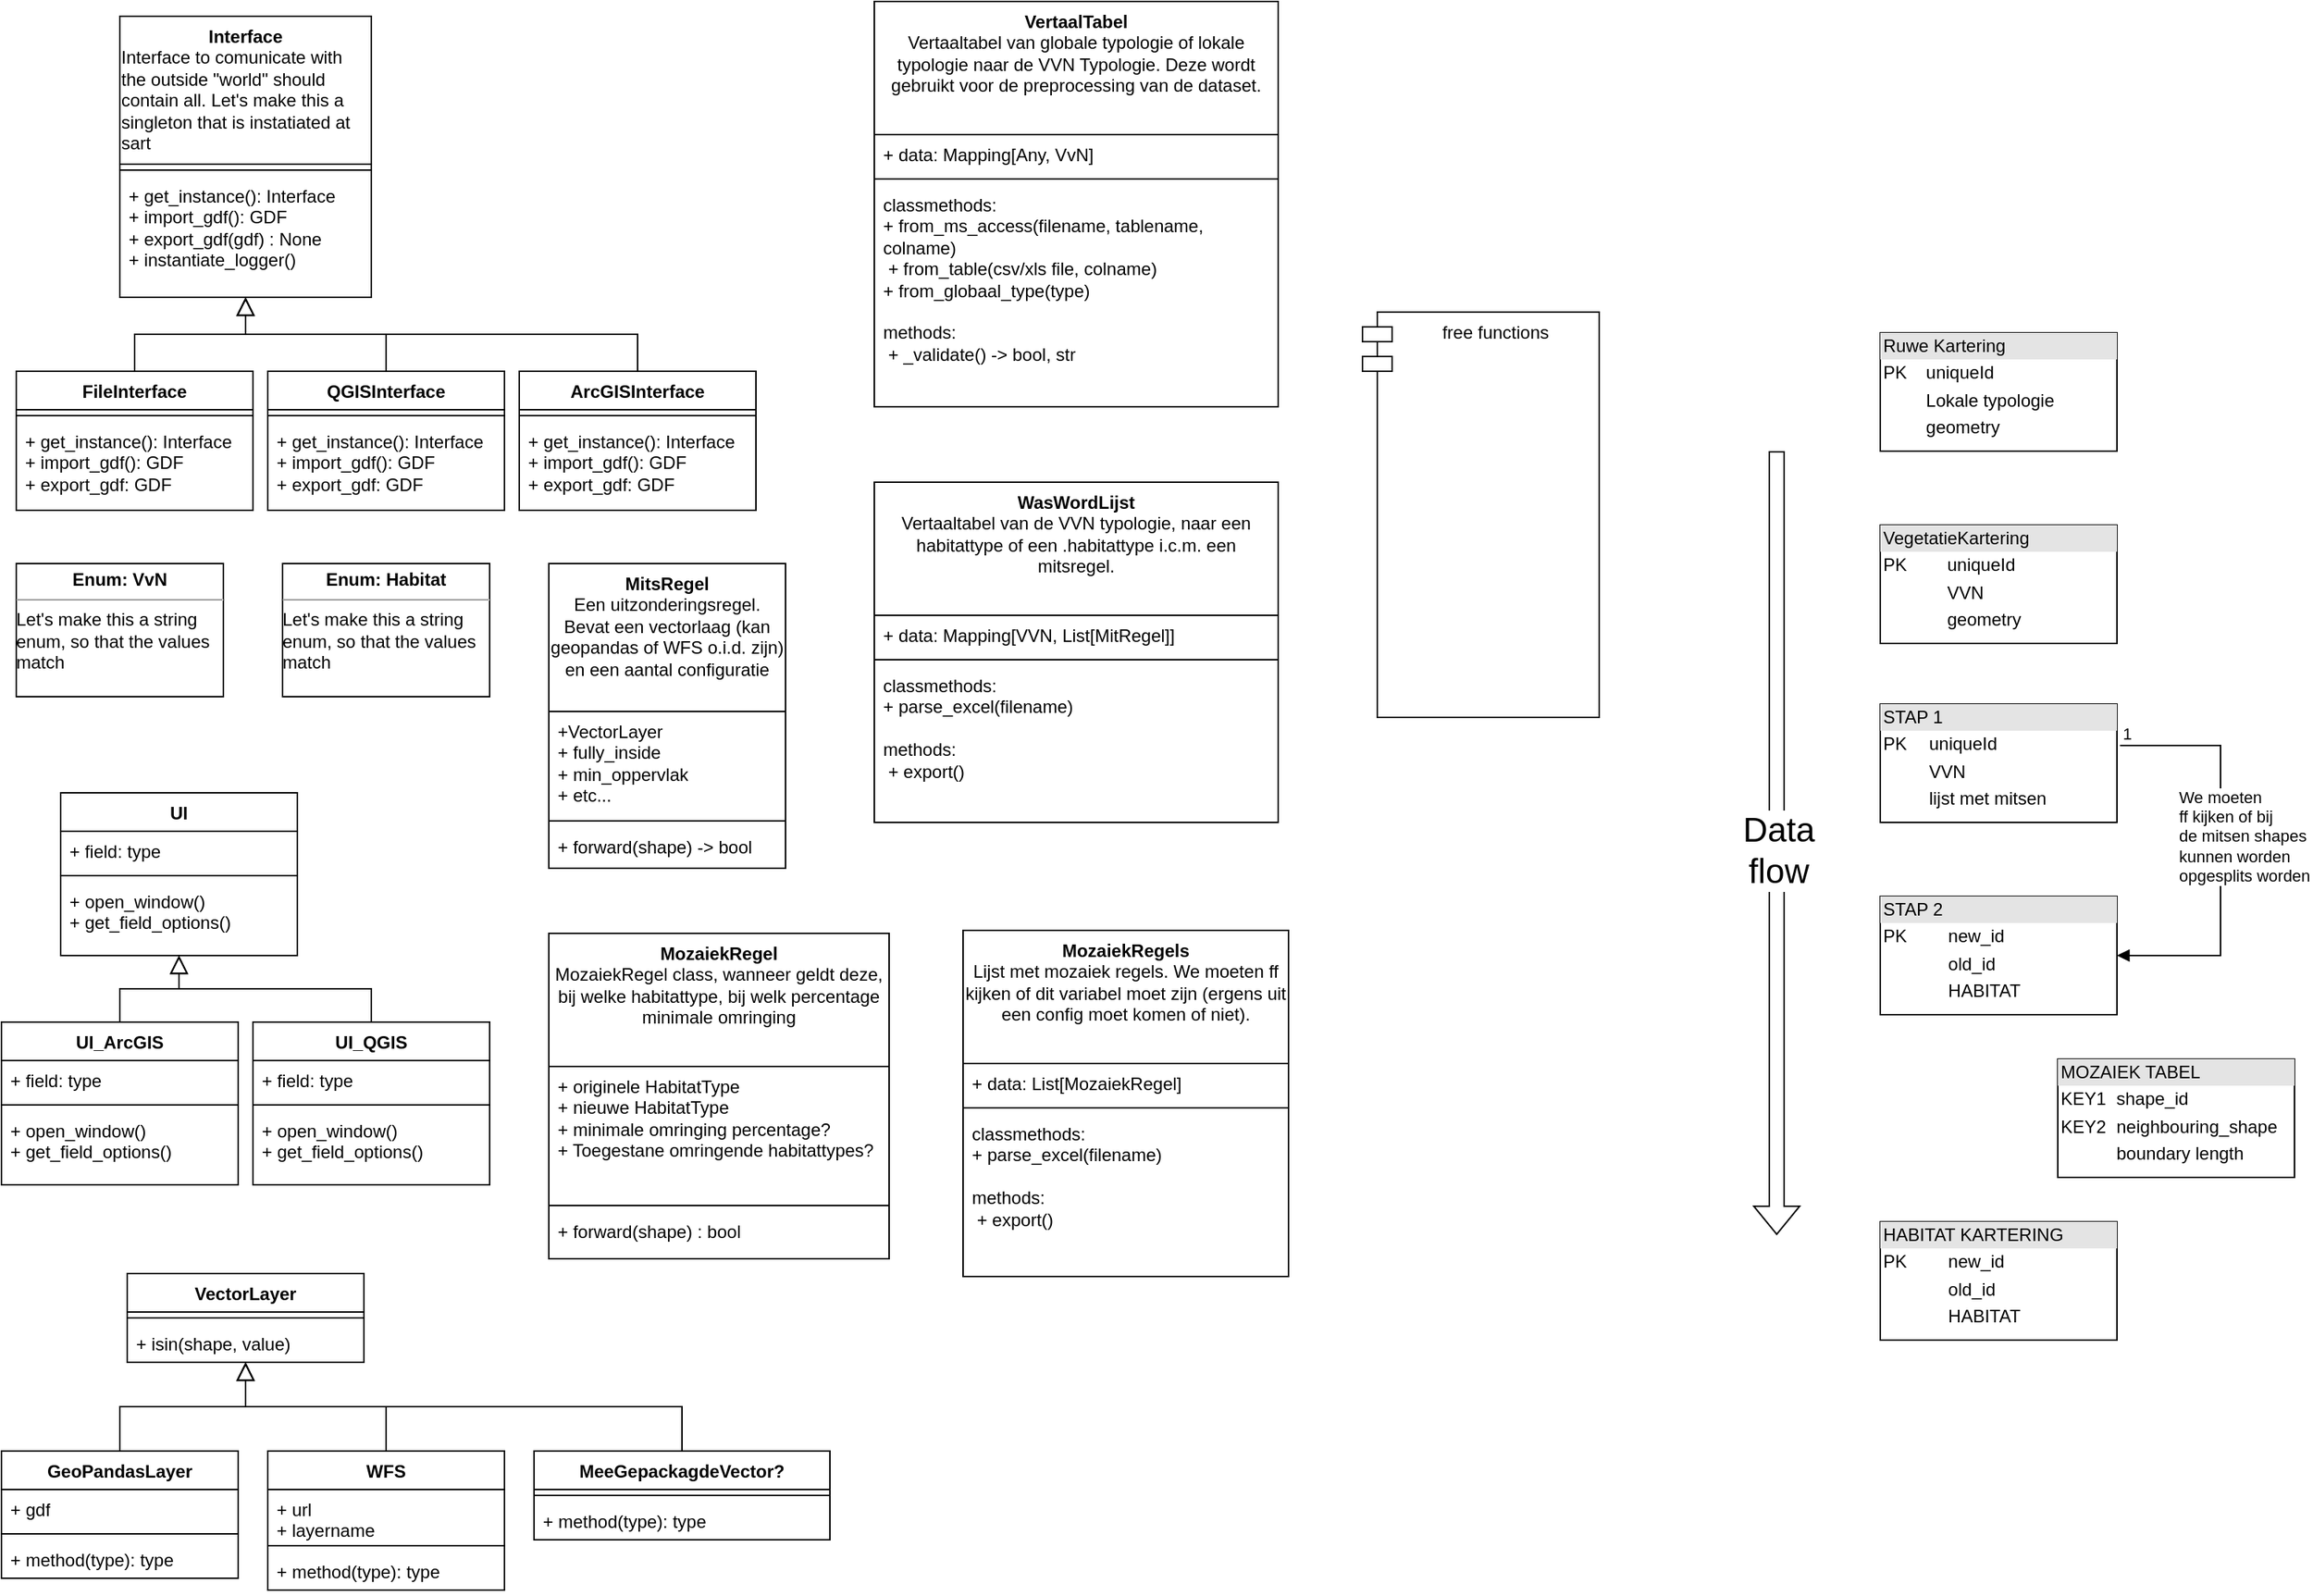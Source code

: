 <mxfile version="21.3.3" type="device">
  <diagram id="C5RBs43oDa-KdzZeNtuy" name="Page-1">
    <mxGraphModel dx="1434" dy="902" grid="1" gridSize="10" guides="1" tooltips="1" connect="1" arrows="1" fold="1" page="1" pageScale="1" pageWidth="827" pageHeight="1169" math="0" shadow="0">
      <root>
        <mxCell id="WIyWlLk6GJQsqaUBKTNV-0" />
        <mxCell id="WIyWlLk6GJQsqaUBKTNV-1" parent="WIyWlLk6GJQsqaUBKTNV-0" />
        <mxCell id="BhpjJcHUwQYfCS7VEGvX-3" value="&lt;div&gt;Interface&lt;/div&gt;&lt;div align=&quot;left&quot;&gt;&lt;span style=&quot;font-weight: normal;&quot;&gt;Interface to comunicate with the outside &quot;world&quot; should contain all. Let&#39;s make this a singleton that is instatiated at sart&lt;/span&gt;&lt;br&gt;&lt;/div&gt;&lt;div&gt;&lt;br&gt;&lt;/div&gt;" style="swimlane;fontStyle=1;align=center;verticalAlign=top;childLayout=stackLayout;horizontal=1;startSize=100;horizontalStack=0;resizeParent=1;resizeParentMax=0;resizeLast=0;collapsible=1;marginBottom=0;whiteSpace=wrap;html=1;" vertex="1" parent="WIyWlLk6GJQsqaUBKTNV-1">
          <mxGeometry x="110" y="30" width="170" height="190" as="geometry" />
        </mxCell>
        <mxCell id="BhpjJcHUwQYfCS7VEGvX-5" value="" style="line;strokeWidth=1;fillColor=none;align=left;verticalAlign=middle;spacingTop=-1;spacingLeft=3;spacingRight=3;rotatable=0;labelPosition=right;points=[];portConstraint=eastwest;strokeColor=inherit;" vertex="1" parent="BhpjJcHUwQYfCS7VEGvX-3">
          <mxGeometry y="100" width="170" height="8" as="geometry" />
        </mxCell>
        <mxCell id="BhpjJcHUwQYfCS7VEGvX-6" value="&lt;div&gt;+ get_instance(): Interface&lt;/div&gt;&lt;div&gt;+ import_gdf(): GDF&lt;br&gt;&lt;/div&gt;&lt;div&gt;+ export_gdf(gdf) : None&lt;/div&gt;&lt;div&gt;+ instantiate_logger()&lt;br&gt;&lt;/div&gt;&lt;div&gt;&lt;br&gt;&lt;/div&gt;" style="text;strokeColor=none;fillColor=none;align=left;verticalAlign=top;spacingLeft=4;spacingRight=4;overflow=hidden;rotatable=0;points=[[0,0.5],[1,0.5]];portConstraint=eastwest;whiteSpace=wrap;html=1;" vertex="1" parent="BhpjJcHUwQYfCS7VEGvX-3">
          <mxGeometry y="108" width="170" height="82" as="geometry" />
        </mxCell>
        <mxCell id="BhpjJcHUwQYfCS7VEGvX-9" value="FileInterface" style="swimlane;fontStyle=1;align=center;verticalAlign=top;childLayout=stackLayout;horizontal=1;startSize=26;horizontalStack=0;resizeParent=1;resizeParentMax=0;resizeLast=0;collapsible=1;marginBottom=0;whiteSpace=wrap;html=1;" vertex="1" parent="WIyWlLk6GJQsqaUBKTNV-1">
          <mxGeometry x="40" y="270" width="160" height="94" as="geometry" />
        </mxCell>
        <mxCell id="BhpjJcHUwQYfCS7VEGvX-11" value="" style="line;strokeWidth=1;fillColor=none;align=left;verticalAlign=middle;spacingTop=-1;spacingLeft=3;spacingRight=3;rotatable=0;labelPosition=right;points=[];portConstraint=eastwest;strokeColor=inherit;" vertex="1" parent="BhpjJcHUwQYfCS7VEGvX-9">
          <mxGeometry y="26" width="160" height="8" as="geometry" />
        </mxCell>
        <mxCell id="BhpjJcHUwQYfCS7VEGvX-12" value="&lt;div&gt;+ get_instance(): Interface&lt;/div&gt;&lt;div&gt;+ import_gdf(): GDF&lt;br&gt;&lt;/div&gt;&lt;div&gt;+ export_gdf: GDF&lt;/div&gt;" style="text;strokeColor=none;fillColor=none;align=left;verticalAlign=top;spacingLeft=4;spacingRight=4;overflow=hidden;rotatable=0;points=[[0,0.5],[1,0.5]];portConstraint=eastwest;whiteSpace=wrap;html=1;" vertex="1" parent="BhpjJcHUwQYfCS7VEGvX-9">
          <mxGeometry y="34" width="160" height="60" as="geometry" />
        </mxCell>
        <mxCell id="BhpjJcHUwQYfCS7VEGvX-13" value="QGISInterface" style="swimlane;fontStyle=1;align=center;verticalAlign=top;childLayout=stackLayout;horizontal=1;startSize=26;horizontalStack=0;resizeParent=1;resizeParentMax=0;resizeLast=0;collapsible=1;marginBottom=0;whiteSpace=wrap;html=1;" vertex="1" parent="WIyWlLk6GJQsqaUBKTNV-1">
          <mxGeometry x="210" y="270" width="160" height="94" as="geometry" />
        </mxCell>
        <mxCell id="BhpjJcHUwQYfCS7VEGvX-14" value="" style="line;strokeWidth=1;fillColor=none;align=left;verticalAlign=middle;spacingTop=-1;spacingLeft=3;spacingRight=3;rotatable=0;labelPosition=right;points=[];portConstraint=eastwest;strokeColor=inherit;" vertex="1" parent="BhpjJcHUwQYfCS7VEGvX-13">
          <mxGeometry y="26" width="160" height="8" as="geometry" />
        </mxCell>
        <mxCell id="BhpjJcHUwQYfCS7VEGvX-15" value="&lt;div&gt;+ get_instance(): Interface&lt;/div&gt;&lt;div&gt;+ import_gdf(): GDF&lt;br&gt;&lt;/div&gt;&lt;div&gt;+ export_gdf: GDF&lt;/div&gt;" style="text;strokeColor=none;fillColor=none;align=left;verticalAlign=top;spacingLeft=4;spacingRight=4;overflow=hidden;rotatable=0;points=[[0,0.5],[1,0.5]];portConstraint=eastwest;whiteSpace=wrap;html=1;" vertex="1" parent="BhpjJcHUwQYfCS7VEGvX-13">
          <mxGeometry y="34" width="160" height="60" as="geometry" />
        </mxCell>
        <mxCell id="BhpjJcHUwQYfCS7VEGvX-16" value="ArcGISInterface" style="swimlane;fontStyle=1;align=center;verticalAlign=top;childLayout=stackLayout;horizontal=1;startSize=26;horizontalStack=0;resizeParent=1;resizeParentMax=0;resizeLast=0;collapsible=1;marginBottom=0;whiteSpace=wrap;html=1;" vertex="1" parent="WIyWlLk6GJQsqaUBKTNV-1">
          <mxGeometry x="380" y="270" width="160" height="94" as="geometry" />
        </mxCell>
        <mxCell id="BhpjJcHUwQYfCS7VEGvX-17" value="" style="line;strokeWidth=1;fillColor=none;align=left;verticalAlign=middle;spacingTop=-1;spacingLeft=3;spacingRight=3;rotatable=0;labelPosition=right;points=[];portConstraint=eastwest;strokeColor=inherit;" vertex="1" parent="BhpjJcHUwQYfCS7VEGvX-16">
          <mxGeometry y="26" width="160" height="8" as="geometry" />
        </mxCell>
        <mxCell id="BhpjJcHUwQYfCS7VEGvX-18" value="&lt;div&gt;+ get_instance(): Interface&lt;/div&gt;&lt;div&gt;+ import_gdf(): GDF&lt;br&gt;&lt;/div&gt;&lt;div&gt;+ export_gdf: GDF&lt;/div&gt;" style="text;strokeColor=none;fillColor=none;align=left;verticalAlign=top;spacingLeft=4;spacingRight=4;overflow=hidden;rotatable=0;points=[[0,0.5],[1,0.5]];portConstraint=eastwest;whiteSpace=wrap;html=1;" vertex="1" parent="BhpjJcHUwQYfCS7VEGvX-16">
          <mxGeometry y="34" width="160" height="60" as="geometry" />
        </mxCell>
        <mxCell id="BhpjJcHUwQYfCS7VEGvX-20" value="" style="endArrow=block;endSize=10;endFill=0;shadow=0;strokeWidth=1;rounded=0;edgeStyle=elbowEdgeStyle;elbow=vertical;" edge="1" parent="WIyWlLk6GJQsqaUBKTNV-1" source="BhpjJcHUwQYfCS7VEGvX-9" target="BhpjJcHUwQYfCS7VEGvX-6">
          <mxGeometry width="160" relative="1" as="geometry">
            <mxPoint x="140" y="260" as="sourcePoint" />
            <mxPoint x="518" y="759" as="targetPoint" />
          </mxGeometry>
        </mxCell>
        <mxCell id="BhpjJcHUwQYfCS7VEGvX-21" value="" style="endArrow=block;endSize=10;endFill=0;shadow=0;strokeWidth=1;rounded=0;edgeStyle=elbowEdgeStyle;elbow=vertical;" edge="1" parent="WIyWlLk6GJQsqaUBKTNV-1" source="BhpjJcHUwQYfCS7VEGvX-13" target="BhpjJcHUwQYfCS7VEGvX-3">
          <mxGeometry width="160" relative="1" as="geometry">
            <mxPoint x="130" y="280" as="sourcePoint" />
            <mxPoint x="210" y="224" as="targetPoint" />
          </mxGeometry>
        </mxCell>
        <mxCell id="BhpjJcHUwQYfCS7VEGvX-22" value="" style="endArrow=block;endSize=10;endFill=0;shadow=0;strokeWidth=1;rounded=0;edgeStyle=elbowEdgeStyle;elbow=vertical;" edge="1" parent="WIyWlLk6GJQsqaUBKTNV-1" source="BhpjJcHUwQYfCS7VEGvX-16" target="BhpjJcHUwQYfCS7VEGvX-3">
          <mxGeometry width="160" relative="1" as="geometry">
            <mxPoint x="300" y="280" as="sourcePoint" />
            <mxPoint x="210" y="224" as="targetPoint" />
          </mxGeometry>
        </mxCell>
        <mxCell id="BhpjJcHUwQYfCS7VEGvX-23" value="&lt;div&gt;free functions&lt;/div&gt;&lt;div&gt;&lt;br&gt;&lt;/div&gt;&lt;div&gt;&lt;br&gt;&lt;/div&gt;&lt;div&gt;&lt;br&gt;&lt;/div&gt;" style="shape=module;align=left;spacingLeft=20;align=center;verticalAlign=top;whiteSpace=wrap;html=1;" vertex="1" parent="WIyWlLk6GJQsqaUBKTNV-1">
          <mxGeometry x="950" y="230" width="160" height="274" as="geometry" />
        </mxCell>
        <mxCell id="BhpjJcHUwQYfCS7VEGvX-28" value="&lt;p style=&quot;margin:0px;margin-top:4px;text-align:center;&quot;&gt;&lt;b&gt;Enum: VvN&lt;/b&gt;&lt;/p&gt;&lt;hr size=&quot;1&quot;&gt;&lt;div style=&quot;height:2px;&quot;&gt;Let&#39;s make this a string enum, so that the values match&lt;/div&gt;&lt;div style=&quot;height:2px;&quot;&gt;&lt;br&gt;&lt;/div&gt;" style="verticalAlign=top;align=left;overflow=fill;fontSize=12;fontFamily=Helvetica;html=1;whiteSpace=wrap;" vertex="1" parent="WIyWlLk6GJQsqaUBKTNV-1">
          <mxGeometry x="40" y="400" width="140" height="90" as="geometry" />
        </mxCell>
        <mxCell id="BhpjJcHUwQYfCS7VEGvX-30" value="&lt;div&gt;VertaalTabel&lt;/div&gt;&lt;div&gt;&lt;span style=&quot;font-weight: normal;&quot;&gt;Vertaaltabel van globale typologie of lokale typologie naar de VVN Typologie. Deze wordt gebruikt voor de preprocessing van de dataset.&lt;/span&gt;&lt;br&gt;&lt;/div&gt;&lt;div&gt;&lt;br&gt;&lt;/div&gt;" style="swimlane;fontStyle=1;align=center;verticalAlign=top;childLayout=stackLayout;horizontal=1;startSize=90;horizontalStack=0;resizeParent=1;resizeParentMax=0;resizeLast=0;collapsible=1;marginBottom=0;whiteSpace=wrap;html=1;" vertex="1" parent="WIyWlLk6GJQsqaUBKTNV-1">
          <mxGeometry x="620" y="20" width="273" height="274" as="geometry" />
        </mxCell>
        <mxCell id="BhpjJcHUwQYfCS7VEGvX-31" value="+ data: Mapping[Any, VvN]" style="text;strokeColor=none;fillColor=none;align=left;verticalAlign=top;spacingLeft=4;spacingRight=4;overflow=hidden;rotatable=0;points=[[0,0.5],[1,0.5]];portConstraint=eastwest;whiteSpace=wrap;html=1;" vertex="1" parent="BhpjJcHUwQYfCS7VEGvX-30">
          <mxGeometry y="90" width="273" height="26" as="geometry" />
        </mxCell>
        <mxCell id="BhpjJcHUwQYfCS7VEGvX-32" value="" style="line;strokeWidth=1;fillColor=none;align=left;verticalAlign=middle;spacingTop=-1;spacingLeft=3;spacingRight=3;rotatable=0;labelPosition=right;points=[];portConstraint=eastwest;strokeColor=inherit;" vertex="1" parent="BhpjJcHUwQYfCS7VEGvX-30">
          <mxGeometry y="116" width="273" height="8" as="geometry" />
        </mxCell>
        <mxCell id="BhpjJcHUwQYfCS7VEGvX-33" value="&lt;div&gt;classmethods:&lt;br&gt;&lt;/div&gt;&lt;div&gt;+ from_ms_access(filename, tablename, colname)&lt;/div&gt;&lt;div&gt;&amp;nbsp;+ from_table(csv/xls file, colname)&lt;/div&gt;&lt;div&gt;+ from_globaal_type(type)&lt;/div&gt;&lt;div&gt;&lt;br&gt;&lt;/div&gt;&lt;div&gt;methods:&lt;/div&gt;&lt;div&gt;&amp;nbsp;+ _validate() -&amp;gt; bool, str&lt;br&gt;&lt;/div&gt;&lt;div&gt;&lt;br&gt;&lt;/div&gt;&lt;div&gt;&lt;br&gt;&lt;/div&gt;&lt;div&gt;&lt;br&gt;&lt;/div&gt;" style="text;strokeColor=none;fillColor=none;align=left;verticalAlign=top;spacingLeft=4;spacingRight=4;overflow=hidden;rotatable=0;points=[[0,0.5],[1,0.5]];portConstraint=eastwest;whiteSpace=wrap;html=1;" vertex="1" parent="BhpjJcHUwQYfCS7VEGvX-30">
          <mxGeometry y="124" width="273" height="150" as="geometry" />
        </mxCell>
        <mxCell id="BhpjJcHUwQYfCS7VEGvX-34" value="&lt;div style=&quot;box-sizing:border-box;width:100%;background:#e4e4e4;padding:2px;&quot;&gt;VegetatieKartering&lt;br&gt;&lt;/div&gt;&lt;table style=&quot;width:100%;font-size:1em;&quot; cellpadding=&quot;2&quot; cellspacing=&quot;0&quot;&gt;&lt;tbody&gt;&lt;tr&gt;&lt;td&gt;PK&lt;/td&gt;&lt;td&gt;uniqueId&lt;/td&gt;&lt;/tr&gt;&lt;tr&gt;&lt;td&gt;&lt;br&gt;&lt;/td&gt;&lt;td&gt;VVN&lt;/td&gt;&lt;/tr&gt;&lt;tr&gt;&lt;td&gt;&lt;/td&gt;&lt;td&gt;geometry&lt;/td&gt;&lt;/tr&gt;&lt;/tbody&gt;&lt;/table&gt;" style="verticalAlign=top;align=left;overflow=fill;html=1;whiteSpace=wrap;" vertex="1" parent="WIyWlLk6GJQsqaUBKTNV-1">
          <mxGeometry x="1300" y="374" width="160" height="80" as="geometry" />
        </mxCell>
        <mxCell id="BhpjJcHUwQYfCS7VEGvX-35" value="&lt;div style=&quot;box-sizing:border-box;width:100%;background:#e4e4e4;padding:2px;&quot;&gt;STAP 1&lt;br&gt;&lt;/div&gt;&lt;table style=&quot;width:100%;font-size:1em;&quot; cellpadding=&quot;2&quot; cellspacing=&quot;0&quot;&gt;&lt;tbody&gt;&lt;tr&gt;&lt;td&gt;PK&lt;/td&gt;&lt;td&gt;uniqueId&lt;/td&gt;&lt;/tr&gt;&lt;tr&gt;&lt;td&gt;&lt;br&gt;&lt;/td&gt;&lt;td&gt;VVN&lt;br&gt;&lt;/td&gt;&lt;/tr&gt;&lt;tr&gt;&lt;td&gt;&lt;/td&gt;&lt;td&gt;lijst met mitsen&lt;/td&gt;&lt;/tr&gt;&lt;/tbody&gt;&lt;/table&gt;" style="verticalAlign=top;align=left;overflow=fill;html=1;whiteSpace=wrap;" vertex="1" parent="WIyWlLk6GJQsqaUBKTNV-1">
          <mxGeometry x="1300" y="495" width="160" height="80" as="geometry" />
        </mxCell>
        <mxCell id="BhpjJcHUwQYfCS7VEGvX-38" value="" style="shape=flexArrow;endArrow=classic;html=1;rounded=0;" edge="1" parent="WIyWlLk6GJQsqaUBKTNV-1">
          <mxGeometry width="50" height="50" relative="1" as="geometry">
            <mxPoint x="1230" y="324" as="sourcePoint" />
            <mxPoint x="1230" y="854" as="targetPoint" />
          </mxGeometry>
        </mxCell>
        <mxCell id="BhpjJcHUwQYfCS7VEGvX-39" value="&lt;div style=&quot;font-size: 23px;&quot;&gt;&lt;font style=&quot;font-size: 23px;&quot;&gt;Data&lt;/font&gt;&lt;/div&gt;&lt;div style=&quot;font-size: 23px;&quot;&gt;&lt;font style=&quot;font-size: 23px;&quot;&gt;flow&lt;/font&gt;&lt;/div&gt;" style="edgeLabel;html=1;align=center;verticalAlign=middle;resizable=0;points=[];" vertex="1" connectable="0" parent="BhpjJcHUwQYfCS7VEGvX-38">
          <mxGeometry x="0.151" y="1" relative="1" as="geometry">
            <mxPoint y="-35" as="offset" />
          </mxGeometry>
        </mxCell>
        <mxCell id="BhpjJcHUwQYfCS7VEGvX-40" value="&lt;div style=&quot;box-sizing:border-box;width:100%;background:#e4e4e4;padding:2px;&quot;&gt;STAP 2&lt;br&gt;&lt;/div&gt;&lt;table style=&quot;width:100%;font-size:1em;&quot; cellpadding=&quot;2&quot; cellspacing=&quot;0&quot;&gt;&lt;tbody&gt;&lt;tr&gt;&lt;td&gt;PK&lt;/td&gt;&lt;td&gt;new_id&lt;br&gt;&lt;/td&gt;&lt;/tr&gt;&lt;tr&gt;&lt;td&gt;&lt;br&gt;&lt;/td&gt;&lt;td&gt;old_id&lt;br&gt;&lt;/td&gt;&lt;/tr&gt;&lt;tr&gt;&lt;td&gt;&lt;/td&gt;&lt;td&gt;HABITAT&lt;br&gt;&lt;/td&gt;&lt;/tr&gt;&lt;/tbody&gt;&lt;/table&gt;" style="verticalAlign=top;align=left;overflow=fill;html=1;whiteSpace=wrap;" vertex="1" parent="WIyWlLk6GJQsqaUBKTNV-1">
          <mxGeometry x="1300" y="625" width="160" height="80" as="geometry" />
        </mxCell>
        <mxCell id="BhpjJcHUwQYfCS7VEGvX-41" value="&lt;p style=&quot;margin:0px;margin-top:4px;text-align:center;&quot;&gt;&lt;b&gt;Enum: Habitat&lt;/b&gt;&lt;/p&gt;&lt;hr size=&quot;1&quot;&gt;&lt;div style=&quot;height:2px;&quot;&gt;Let&#39;s make this a string enum, so that the values match&lt;/div&gt;&lt;div style=&quot;height:2px;&quot;&gt;&lt;br&gt;&lt;/div&gt;" style="verticalAlign=top;align=left;overflow=fill;fontSize=12;fontFamily=Helvetica;html=1;whiteSpace=wrap;" vertex="1" parent="WIyWlLk6GJQsqaUBKTNV-1">
          <mxGeometry x="220" y="400" width="140" height="90" as="geometry" />
        </mxCell>
        <mxCell id="BhpjJcHUwQYfCS7VEGvX-42" value="&lt;div&gt;We moeten &lt;br&gt;&lt;/div&gt;&lt;div&gt;ff kijken of bij&lt;/div&gt;&lt;div&gt;de mitsen shapes &lt;br&gt;&lt;/div&gt;&lt;div&gt;kunnen worden &lt;br&gt;&lt;/div&gt;&lt;div&gt;opgesplits worden&lt;/div&gt;" style="endArrow=block;endFill=1;html=1;edgeStyle=orthogonalEdgeStyle;align=left;verticalAlign=top;rounded=0;exitX=1.013;exitY=0.35;exitDx=0;exitDy=0;exitPerimeter=0;entryX=1;entryY=0.5;entryDx=0;entryDy=0;" edge="1" parent="WIyWlLk6GJQsqaUBKTNV-1" source="BhpjJcHUwQYfCS7VEGvX-35" target="BhpjJcHUwQYfCS7VEGvX-40">
          <mxGeometry x="-0.729" y="-22" relative="1" as="geometry">
            <mxPoint x="810" y="745" as="sourcePoint" />
            <mxPoint x="970" y="745" as="targetPoint" />
            <Array as="points">
              <mxPoint x="1530" y="523" />
              <mxPoint x="1530" y="665" />
            </Array>
            <mxPoint as="offset" />
          </mxGeometry>
        </mxCell>
        <mxCell id="BhpjJcHUwQYfCS7VEGvX-43" value="1" style="edgeLabel;resizable=0;html=1;align=left;verticalAlign=bottom;" connectable="0" vertex="1" parent="BhpjJcHUwQYfCS7VEGvX-42">
          <mxGeometry x="-1" relative="1" as="geometry" />
        </mxCell>
        <mxCell id="BhpjJcHUwQYfCS7VEGvX-44" value="&lt;div style=&quot;box-sizing:border-box;width:100%;background:#e4e4e4;padding:2px;&quot;&gt;MOZAIEK TABEL&lt;br&gt;&lt;/div&gt;&lt;table style=&quot;width:100%;font-size:1em;&quot; cellpadding=&quot;2&quot; cellspacing=&quot;0&quot;&gt;&lt;tbody&gt;&lt;tr&gt;&lt;td&gt;KEY1&lt;/td&gt;&lt;td&gt;shape_id&lt;br&gt;&lt;/td&gt;&lt;/tr&gt;&lt;tr&gt;&lt;td&gt;KEY2&lt;br&gt;&lt;/td&gt;&lt;td&gt;neighbouring_shape&lt;br&gt;&lt;/td&gt;&lt;/tr&gt;&lt;tr&gt;&lt;td&gt;&lt;/td&gt;&lt;td&gt;boundary length&lt;br&gt;&lt;/td&gt;&lt;/tr&gt;&lt;/tbody&gt;&lt;/table&gt;" style="verticalAlign=top;align=left;overflow=fill;html=1;whiteSpace=wrap;" vertex="1" parent="WIyWlLk6GJQsqaUBKTNV-1">
          <mxGeometry x="1420" y="735" width="160" height="80" as="geometry" />
        </mxCell>
        <mxCell id="BhpjJcHUwQYfCS7VEGvX-45" value="&lt;div style=&quot;box-sizing:border-box;width:100%;background:#e4e4e4;padding:2px;&quot;&gt;HABITAT KARTERING&lt;br&gt;&lt;/div&gt;&lt;table style=&quot;width:100%;font-size:1em;&quot; cellpadding=&quot;2&quot; cellspacing=&quot;0&quot;&gt;&lt;tbody&gt;&lt;tr&gt;&lt;td&gt;PK&lt;/td&gt;&lt;td&gt;new_id&lt;br&gt;&lt;/td&gt;&lt;/tr&gt;&lt;tr&gt;&lt;td&gt;&lt;br&gt;&lt;/td&gt;&lt;td&gt;old_id&lt;br&gt;&lt;/td&gt;&lt;/tr&gt;&lt;tr&gt;&lt;td&gt;&lt;/td&gt;&lt;td&gt;HABITAT&lt;br&gt;&lt;/td&gt;&lt;/tr&gt;&lt;/tbody&gt;&lt;/table&gt;" style="verticalAlign=top;align=left;overflow=fill;html=1;whiteSpace=wrap;" vertex="1" parent="WIyWlLk6GJQsqaUBKTNV-1">
          <mxGeometry x="1300" y="845" width="160" height="80" as="geometry" />
        </mxCell>
        <mxCell id="BhpjJcHUwQYfCS7VEGvX-48" value="&lt;div style=&quot;box-sizing:border-box;width:100%;background:#e4e4e4;padding:2px;&quot;&gt;Ruwe Kartering&lt;br&gt;&lt;/div&gt;&lt;table style=&quot;width:100%;font-size:1em;&quot; cellpadding=&quot;2&quot; cellspacing=&quot;0&quot;&gt;&lt;tbody&gt;&lt;tr&gt;&lt;td&gt;PK&lt;/td&gt;&lt;td&gt;uniqueId&lt;/td&gt;&lt;/tr&gt;&lt;tr&gt;&lt;td&gt;&lt;br&gt;&lt;/td&gt;&lt;td&gt;Lokale typologie&lt;br&gt;&lt;/td&gt;&lt;/tr&gt;&lt;tr&gt;&lt;td&gt;&lt;/td&gt;&lt;td&gt;geometry&lt;/td&gt;&lt;/tr&gt;&lt;/tbody&gt;&lt;/table&gt;" style="verticalAlign=top;align=left;overflow=fill;html=1;whiteSpace=wrap;" vertex="1" parent="WIyWlLk6GJQsqaUBKTNV-1">
          <mxGeometry x="1300" y="244" width="160" height="80" as="geometry" />
        </mxCell>
        <mxCell id="BhpjJcHUwQYfCS7VEGvX-50" value="UI" style="swimlane;fontStyle=1;align=center;verticalAlign=top;childLayout=stackLayout;horizontal=1;startSize=26;horizontalStack=0;resizeParent=1;resizeParentMax=0;resizeLast=0;collapsible=1;marginBottom=0;whiteSpace=wrap;html=1;" vertex="1" parent="WIyWlLk6GJQsqaUBKTNV-1">
          <mxGeometry x="70" y="555" width="160" height="110" as="geometry" />
        </mxCell>
        <mxCell id="BhpjJcHUwQYfCS7VEGvX-51" value="+ field: type" style="text;strokeColor=none;fillColor=none;align=left;verticalAlign=top;spacingLeft=4;spacingRight=4;overflow=hidden;rotatable=0;points=[[0,0.5],[1,0.5]];portConstraint=eastwest;whiteSpace=wrap;html=1;" vertex="1" parent="BhpjJcHUwQYfCS7VEGvX-50">
          <mxGeometry y="26" width="160" height="26" as="geometry" />
        </mxCell>
        <mxCell id="BhpjJcHUwQYfCS7VEGvX-52" value="" style="line;strokeWidth=1;fillColor=none;align=left;verticalAlign=middle;spacingTop=-1;spacingLeft=3;spacingRight=3;rotatable=0;labelPosition=right;points=[];portConstraint=eastwest;strokeColor=inherit;" vertex="1" parent="BhpjJcHUwQYfCS7VEGvX-50">
          <mxGeometry y="52" width="160" height="8" as="geometry" />
        </mxCell>
        <mxCell id="BhpjJcHUwQYfCS7VEGvX-53" value="&lt;div&gt;+ open_window()&lt;/div&gt;&lt;div&gt;+ get_field_options()&lt;br&gt;&lt;/div&gt;" style="text;strokeColor=none;fillColor=none;align=left;verticalAlign=top;spacingLeft=4;spacingRight=4;overflow=hidden;rotatable=0;points=[[0,0.5],[1,0.5]];portConstraint=eastwest;whiteSpace=wrap;html=1;" vertex="1" parent="BhpjJcHUwQYfCS7VEGvX-50">
          <mxGeometry y="60" width="160" height="50" as="geometry" />
        </mxCell>
        <mxCell id="BhpjJcHUwQYfCS7VEGvX-54" value="UI_ArcGIS" style="swimlane;fontStyle=1;align=center;verticalAlign=top;childLayout=stackLayout;horizontal=1;startSize=26;horizontalStack=0;resizeParent=1;resizeParentMax=0;resizeLast=0;collapsible=1;marginBottom=0;whiteSpace=wrap;html=1;" vertex="1" parent="WIyWlLk6GJQsqaUBKTNV-1">
          <mxGeometry x="30" y="710" width="160" height="110" as="geometry" />
        </mxCell>
        <mxCell id="BhpjJcHUwQYfCS7VEGvX-55" value="+ field: type" style="text;strokeColor=none;fillColor=none;align=left;verticalAlign=top;spacingLeft=4;spacingRight=4;overflow=hidden;rotatable=0;points=[[0,0.5],[1,0.5]];portConstraint=eastwest;whiteSpace=wrap;html=1;" vertex="1" parent="BhpjJcHUwQYfCS7VEGvX-54">
          <mxGeometry y="26" width="160" height="26" as="geometry" />
        </mxCell>
        <mxCell id="BhpjJcHUwQYfCS7VEGvX-56" value="" style="line;strokeWidth=1;fillColor=none;align=left;verticalAlign=middle;spacingTop=-1;spacingLeft=3;spacingRight=3;rotatable=0;labelPosition=right;points=[];portConstraint=eastwest;strokeColor=inherit;" vertex="1" parent="BhpjJcHUwQYfCS7VEGvX-54">
          <mxGeometry y="52" width="160" height="8" as="geometry" />
        </mxCell>
        <mxCell id="BhpjJcHUwQYfCS7VEGvX-57" value="&lt;div&gt;+ open_window()&lt;/div&gt;&lt;div&gt;+ get_field_options()&lt;br&gt;&lt;/div&gt;" style="text;strokeColor=none;fillColor=none;align=left;verticalAlign=top;spacingLeft=4;spacingRight=4;overflow=hidden;rotatable=0;points=[[0,0.5],[1,0.5]];portConstraint=eastwest;whiteSpace=wrap;html=1;" vertex="1" parent="BhpjJcHUwQYfCS7VEGvX-54">
          <mxGeometry y="60" width="160" height="50" as="geometry" />
        </mxCell>
        <mxCell id="BhpjJcHUwQYfCS7VEGvX-58" value="UI_QGIS" style="swimlane;fontStyle=1;align=center;verticalAlign=top;childLayout=stackLayout;horizontal=1;startSize=26;horizontalStack=0;resizeParent=1;resizeParentMax=0;resizeLast=0;collapsible=1;marginBottom=0;whiteSpace=wrap;html=1;" vertex="1" parent="WIyWlLk6GJQsqaUBKTNV-1">
          <mxGeometry x="200" y="710" width="160" height="110" as="geometry" />
        </mxCell>
        <mxCell id="BhpjJcHUwQYfCS7VEGvX-59" value="+ field: type" style="text;strokeColor=none;fillColor=none;align=left;verticalAlign=top;spacingLeft=4;spacingRight=4;overflow=hidden;rotatable=0;points=[[0,0.5],[1,0.5]];portConstraint=eastwest;whiteSpace=wrap;html=1;" vertex="1" parent="BhpjJcHUwQYfCS7VEGvX-58">
          <mxGeometry y="26" width="160" height="26" as="geometry" />
        </mxCell>
        <mxCell id="BhpjJcHUwQYfCS7VEGvX-60" value="" style="line;strokeWidth=1;fillColor=none;align=left;verticalAlign=middle;spacingTop=-1;spacingLeft=3;spacingRight=3;rotatable=0;labelPosition=right;points=[];portConstraint=eastwest;strokeColor=inherit;" vertex="1" parent="BhpjJcHUwQYfCS7VEGvX-58">
          <mxGeometry y="52" width="160" height="8" as="geometry" />
        </mxCell>
        <mxCell id="BhpjJcHUwQYfCS7VEGvX-61" value="&lt;div&gt;+ open_window()&lt;/div&gt;&lt;div&gt;+ get_field_options()&lt;br&gt;&lt;/div&gt;" style="text;strokeColor=none;fillColor=none;align=left;verticalAlign=top;spacingLeft=4;spacingRight=4;overflow=hidden;rotatable=0;points=[[0,0.5],[1,0.5]];portConstraint=eastwest;whiteSpace=wrap;html=1;" vertex="1" parent="BhpjJcHUwQYfCS7VEGvX-58">
          <mxGeometry y="60" width="160" height="50" as="geometry" />
        </mxCell>
        <mxCell id="BhpjJcHUwQYfCS7VEGvX-62" value="" style="endArrow=block;endSize=10;endFill=0;shadow=0;strokeWidth=1;rounded=0;edgeStyle=elbowEdgeStyle;elbow=vertical;" edge="1" parent="WIyWlLk6GJQsqaUBKTNV-1" source="BhpjJcHUwQYfCS7VEGvX-58" target="BhpjJcHUwQYfCS7VEGvX-50">
          <mxGeometry width="160" relative="1" as="geometry">
            <mxPoint x="605" y="665" as="sourcePoint" />
            <mxPoint x="340" y="615" as="targetPoint" />
          </mxGeometry>
        </mxCell>
        <mxCell id="BhpjJcHUwQYfCS7VEGvX-63" value="" style="endArrow=block;endSize=10;endFill=0;shadow=0;strokeWidth=1;rounded=0;edgeStyle=elbowEdgeStyle;elbow=vertical;" edge="1" parent="WIyWlLk6GJQsqaUBKTNV-1" source="BhpjJcHUwQYfCS7VEGvX-54" target="BhpjJcHUwQYfCS7VEGvX-50">
          <mxGeometry width="160" relative="1" as="geometry">
            <mxPoint x="290" y="720" as="sourcePoint" />
            <mxPoint x="200" y="675" as="targetPoint" />
          </mxGeometry>
        </mxCell>
        <mxCell id="BhpjJcHUwQYfCS7VEGvX-64" value="VectorLayer" style="swimlane;fontStyle=1;align=center;verticalAlign=top;childLayout=stackLayout;horizontal=1;startSize=26;horizontalStack=0;resizeParent=1;resizeParentMax=0;resizeLast=0;collapsible=1;marginBottom=0;whiteSpace=wrap;html=1;" vertex="1" parent="WIyWlLk6GJQsqaUBKTNV-1">
          <mxGeometry x="115" y="880" width="160" height="60" as="geometry" />
        </mxCell>
        <mxCell id="BhpjJcHUwQYfCS7VEGvX-66" value="" style="line;strokeWidth=1;fillColor=none;align=left;verticalAlign=middle;spacingTop=-1;spacingLeft=3;spacingRight=3;rotatable=0;labelPosition=right;points=[];portConstraint=eastwest;strokeColor=inherit;" vertex="1" parent="BhpjJcHUwQYfCS7VEGvX-64">
          <mxGeometry y="26" width="160" height="8" as="geometry" />
        </mxCell>
        <mxCell id="BhpjJcHUwQYfCS7VEGvX-67" value="+ isin(shape, value)" style="text;strokeColor=none;fillColor=none;align=left;verticalAlign=top;spacingLeft=4;spacingRight=4;overflow=hidden;rotatable=0;points=[[0,0.5],[1,0.5]];portConstraint=eastwest;whiteSpace=wrap;html=1;" vertex="1" parent="BhpjJcHUwQYfCS7VEGvX-64">
          <mxGeometry y="34" width="160" height="26" as="geometry" />
        </mxCell>
        <mxCell id="BhpjJcHUwQYfCS7VEGvX-68" value="GeoPandasLayer" style="swimlane;fontStyle=1;align=center;verticalAlign=top;childLayout=stackLayout;horizontal=1;startSize=26;horizontalStack=0;resizeParent=1;resizeParentMax=0;resizeLast=0;collapsible=1;marginBottom=0;whiteSpace=wrap;html=1;" vertex="1" parent="WIyWlLk6GJQsqaUBKTNV-1">
          <mxGeometry x="30" y="1000" width="160" height="86" as="geometry" />
        </mxCell>
        <mxCell id="BhpjJcHUwQYfCS7VEGvX-69" value="+ gdf" style="text;strokeColor=none;fillColor=none;align=left;verticalAlign=top;spacingLeft=4;spacingRight=4;overflow=hidden;rotatable=0;points=[[0,0.5],[1,0.5]];portConstraint=eastwest;whiteSpace=wrap;html=1;" vertex="1" parent="BhpjJcHUwQYfCS7VEGvX-68">
          <mxGeometry y="26" width="160" height="26" as="geometry" />
        </mxCell>
        <mxCell id="BhpjJcHUwQYfCS7VEGvX-70" value="" style="line;strokeWidth=1;fillColor=none;align=left;verticalAlign=middle;spacingTop=-1;spacingLeft=3;spacingRight=3;rotatable=0;labelPosition=right;points=[];portConstraint=eastwest;strokeColor=inherit;" vertex="1" parent="BhpjJcHUwQYfCS7VEGvX-68">
          <mxGeometry y="52" width="160" height="8" as="geometry" />
        </mxCell>
        <mxCell id="BhpjJcHUwQYfCS7VEGvX-71" value="+ method(type): type" style="text;strokeColor=none;fillColor=none;align=left;verticalAlign=top;spacingLeft=4;spacingRight=4;overflow=hidden;rotatable=0;points=[[0,0.5],[1,0.5]];portConstraint=eastwest;whiteSpace=wrap;html=1;" vertex="1" parent="BhpjJcHUwQYfCS7VEGvX-68">
          <mxGeometry y="60" width="160" height="26" as="geometry" />
        </mxCell>
        <mxCell id="BhpjJcHUwQYfCS7VEGvX-72" value="WFS" style="swimlane;fontStyle=1;align=center;verticalAlign=top;childLayout=stackLayout;horizontal=1;startSize=26;horizontalStack=0;resizeParent=1;resizeParentMax=0;resizeLast=0;collapsible=1;marginBottom=0;whiteSpace=wrap;html=1;" vertex="1" parent="WIyWlLk6GJQsqaUBKTNV-1">
          <mxGeometry x="210" y="1000" width="160" height="94" as="geometry" />
        </mxCell>
        <mxCell id="BhpjJcHUwQYfCS7VEGvX-73" value="&lt;div&gt;+ url&lt;/div&gt;&lt;div&gt;+ layername&lt;br&gt;&lt;/div&gt;" style="text;strokeColor=none;fillColor=none;align=left;verticalAlign=top;spacingLeft=4;spacingRight=4;overflow=hidden;rotatable=0;points=[[0,0.5],[1,0.5]];portConstraint=eastwest;whiteSpace=wrap;html=1;" vertex="1" parent="BhpjJcHUwQYfCS7VEGvX-72">
          <mxGeometry y="26" width="160" height="34" as="geometry" />
        </mxCell>
        <mxCell id="BhpjJcHUwQYfCS7VEGvX-74" value="" style="line;strokeWidth=1;fillColor=none;align=left;verticalAlign=middle;spacingTop=-1;spacingLeft=3;spacingRight=3;rotatable=0;labelPosition=right;points=[];portConstraint=eastwest;strokeColor=inherit;" vertex="1" parent="BhpjJcHUwQYfCS7VEGvX-72">
          <mxGeometry y="60" width="160" height="8" as="geometry" />
        </mxCell>
        <mxCell id="BhpjJcHUwQYfCS7VEGvX-75" value="+ method(type): type" style="text;strokeColor=none;fillColor=none;align=left;verticalAlign=top;spacingLeft=4;spacingRight=4;overflow=hidden;rotatable=0;points=[[0,0.5],[1,0.5]];portConstraint=eastwest;whiteSpace=wrap;html=1;" vertex="1" parent="BhpjJcHUwQYfCS7VEGvX-72">
          <mxGeometry y="68" width="160" height="26" as="geometry" />
        </mxCell>
        <mxCell id="BhpjJcHUwQYfCS7VEGvX-77" value="&lt;div&gt;MitsRegel&lt;/div&gt;&lt;div&gt;&lt;span style=&quot;font-weight: normal;&quot;&gt;Een uitzonderingsregel. Bevat een vectorlaag (kan geopandas of WFS o.i.d. zijn) en een aantal configuratie &lt;/span&gt;&lt;br&gt;&lt;/div&gt;" style="swimlane;fontStyle=1;align=center;verticalAlign=top;childLayout=stackLayout;horizontal=1;startSize=100;horizontalStack=0;resizeParent=1;resizeParentMax=0;resizeLast=0;collapsible=1;marginBottom=0;whiteSpace=wrap;html=1;" vertex="1" parent="WIyWlLk6GJQsqaUBKTNV-1">
          <mxGeometry x="400" y="400" width="160" height="206" as="geometry" />
        </mxCell>
        <mxCell id="BhpjJcHUwQYfCS7VEGvX-78" value="&lt;div&gt;+VectorLayer&lt;/div&gt;&lt;div&gt;+ fully_inside&lt;/div&gt;&lt;div&gt;+ min_oppervlak&lt;/div&gt;&lt;div&gt;+ etc...&lt;/div&gt;&lt;div&gt;&lt;br&gt;&lt;/div&gt;" style="text;strokeColor=none;fillColor=none;align=left;verticalAlign=top;spacingLeft=4;spacingRight=4;overflow=hidden;rotatable=0;points=[[0,0.5],[1,0.5]];portConstraint=eastwest;whiteSpace=wrap;html=1;" vertex="1" parent="BhpjJcHUwQYfCS7VEGvX-77">
          <mxGeometry y="100" width="160" height="70" as="geometry" />
        </mxCell>
        <mxCell id="BhpjJcHUwQYfCS7VEGvX-79" value="" style="line;strokeWidth=1;fillColor=none;align=left;verticalAlign=middle;spacingTop=-1;spacingLeft=3;spacingRight=3;rotatable=0;labelPosition=right;points=[];portConstraint=eastwest;strokeColor=inherit;" vertex="1" parent="BhpjJcHUwQYfCS7VEGvX-77">
          <mxGeometry y="170" width="160" height="8" as="geometry" />
        </mxCell>
        <mxCell id="BhpjJcHUwQYfCS7VEGvX-80" value="&lt;div&gt;+ forward(shape) -&amp;gt; bool&lt;br&gt;&lt;span style=&quot;white-space: pre;&quot;&gt;	&lt;/span&gt;&lt;br&gt;&lt;/div&gt;" style="text;strokeColor=none;fillColor=none;align=left;verticalAlign=top;spacingLeft=4;spacingRight=4;overflow=hidden;rotatable=0;points=[[0,0.5],[1,0.5]];portConstraint=eastwest;whiteSpace=wrap;html=1;" vertex="1" parent="BhpjJcHUwQYfCS7VEGvX-77">
          <mxGeometry y="178" width="160" height="28" as="geometry" />
        </mxCell>
        <mxCell id="BhpjJcHUwQYfCS7VEGvX-81" value="&lt;div&gt;WasWordLijst&lt;/div&gt;&lt;div&gt;&lt;span style=&quot;font-weight: normal;&quot;&gt;Vertaaltabel van de VVN typologie, naar een habitattype of een .habitattype i.c.m. een mitsregel.&lt;/span&gt;&lt;br&gt;&lt;/div&gt;&lt;div&gt;&lt;br&gt;&lt;/div&gt;" style="swimlane;fontStyle=1;align=center;verticalAlign=top;childLayout=stackLayout;horizontal=1;startSize=90;horizontalStack=0;resizeParent=1;resizeParentMax=0;resizeLast=0;collapsible=1;marginBottom=0;whiteSpace=wrap;html=1;" vertex="1" parent="WIyWlLk6GJQsqaUBKTNV-1">
          <mxGeometry x="620" y="345" width="273" height="230" as="geometry" />
        </mxCell>
        <mxCell id="BhpjJcHUwQYfCS7VEGvX-82" value="+ data: Mapping[VVN, List[MitRegel]]" style="text;strokeColor=none;fillColor=none;align=left;verticalAlign=top;spacingLeft=4;spacingRight=4;overflow=hidden;rotatable=0;points=[[0,0.5],[1,0.5]];portConstraint=eastwest;whiteSpace=wrap;html=1;" vertex="1" parent="BhpjJcHUwQYfCS7VEGvX-81">
          <mxGeometry y="90" width="273" height="26" as="geometry" />
        </mxCell>
        <mxCell id="BhpjJcHUwQYfCS7VEGvX-83" value="" style="line;strokeWidth=1;fillColor=none;align=left;verticalAlign=middle;spacingTop=-1;spacingLeft=3;spacingRight=3;rotatable=0;labelPosition=right;points=[];portConstraint=eastwest;strokeColor=inherit;" vertex="1" parent="BhpjJcHUwQYfCS7VEGvX-81">
          <mxGeometry y="116" width="273" height="8" as="geometry" />
        </mxCell>
        <mxCell id="BhpjJcHUwQYfCS7VEGvX-84" value="&lt;div&gt;classmethods:&lt;br&gt;&lt;/div&gt;&lt;div&gt;+ parse_excel(filename)&lt;/div&gt;&lt;div&gt;&lt;br&gt;&lt;/div&gt;&lt;div&gt;methods:&lt;/div&gt;&lt;div&gt;&amp;nbsp;+ export()&lt;br&gt;&lt;/div&gt;&lt;div&gt;&lt;br&gt;&lt;/div&gt;&lt;div&gt;&lt;br&gt;&lt;/div&gt;&lt;div&gt;&lt;br&gt;&lt;/div&gt;" style="text;strokeColor=none;fillColor=none;align=left;verticalAlign=top;spacingLeft=4;spacingRight=4;overflow=hidden;rotatable=0;points=[[0,0.5],[1,0.5]];portConstraint=eastwest;whiteSpace=wrap;html=1;" vertex="1" parent="BhpjJcHUwQYfCS7VEGvX-81">
          <mxGeometry y="124" width="273" height="106" as="geometry" />
        </mxCell>
        <mxCell id="BhpjJcHUwQYfCS7VEGvX-91" value="&lt;div&gt;MozaiekRegels&lt;/div&gt;&lt;div&gt;&lt;span style=&quot;font-weight: normal;&quot;&gt;Lijst met mozaiek regels. We moeten ff kijken of dit variabel moet zijn (ergens uit een config moet komen of niet).&lt;/span&gt;&lt;br&gt;&lt;/div&gt;&lt;div&gt;&lt;br&gt;&lt;/div&gt;" style="swimlane;fontStyle=1;align=center;verticalAlign=top;childLayout=stackLayout;horizontal=1;startSize=90;horizontalStack=0;resizeParent=1;resizeParentMax=0;resizeLast=0;collapsible=1;marginBottom=0;whiteSpace=wrap;html=1;" vertex="1" parent="WIyWlLk6GJQsqaUBKTNV-1">
          <mxGeometry x="680" y="648" width="220" height="234" as="geometry" />
        </mxCell>
        <mxCell id="BhpjJcHUwQYfCS7VEGvX-92" value="+ data: List[MozaiekRegel]" style="text;strokeColor=none;fillColor=none;align=left;verticalAlign=top;spacingLeft=4;spacingRight=4;overflow=hidden;rotatable=0;points=[[0,0.5],[1,0.5]];portConstraint=eastwest;whiteSpace=wrap;html=1;" vertex="1" parent="BhpjJcHUwQYfCS7VEGvX-91">
          <mxGeometry y="90" width="220" height="26" as="geometry" />
        </mxCell>
        <mxCell id="BhpjJcHUwQYfCS7VEGvX-93" value="" style="line;strokeWidth=1;fillColor=none;align=left;verticalAlign=middle;spacingTop=-1;spacingLeft=3;spacingRight=3;rotatable=0;labelPosition=right;points=[];portConstraint=eastwest;strokeColor=inherit;" vertex="1" parent="BhpjJcHUwQYfCS7VEGvX-91">
          <mxGeometry y="116" width="220" height="8" as="geometry" />
        </mxCell>
        <mxCell id="BhpjJcHUwQYfCS7VEGvX-94" value="&lt;div&gt;classmethods:&lt;br&gt;&lt;/div&gt;&lt;div&gt;+ parse_excel(filename)&lt;/div&gt;&lt;div&gt;&lt;br&gt;&lt;/div&gt;&lt;div&gt;methods:&lt;/div&gt;&lt;div&gt;&amp;nbsp;+ export()&lt;br&gt;&lt;/div&gt;&lt;div&gt;&lt;br&gt;&lt;/div&gt;&lt;div&gt;&lt;br&gt;&lt;/div&gt;&lt;div&gt;&lt;br&gt;&lt;/div&gt;" style="text;strokeColor=none;fillColor=none;align=left;verticalAlign=top;spacingLeft=4;spacingRight=4;overflow=hidden;rotatable=0;points=[[0,0.5],[1,0.5]];portConstraint=eastwest;whiteSpace=wrap;html=1;" vertex="1" parent="BhpjJcHUwQYfCS7VEGvX-91">
          <mxGeometry y="124" width="220" height="110" as="geometry" />
        </mxCell>
        <mxCell id="BhpjJcHUwQYfCS7VEGvX-95" value="" style="endArrow=block;endSize=10;endFill=0;shadow=0;strokeWidth=1;rounded=0;edgeStyle=elbowEdgeStyle;elbow=vertical;" edge="1" parent="WIyWlLk6GJQsqaUBKTNV-1" source="BhpjJcHUwQYfCS7VEGvX-68" target="BhpjJcHUwQYfCS7VEGvX-64">
          <mxGeometry width="160" relative="1" as="geometry">
            <mxPoint x="110" y="1000" as="sourcePoint" />
            <mxPoint x="150" y="955" as="targetPoint" />
          </mxGeometry>
        </mxCell>
        <mxCell id="BhpjJcHUwQYfCS7VEGvX-96" value="" style="endArrow=block;endSize=10;endFill=0;shadow=0;strokeWidth=1;rounded=0;edgeStyle=elbowEdgeStyle;elbow=vertical;" edge="1" parent="WIyWlLk6GJQsqaUBKTNV-1" source="BhpjJcHUwQYfCS7VEGvX-72" target="BhpjJcHUwQYfCS7VEGvX-64">
          <mxGeometry width="160" relative="1" as="geometry">
            <mxPoint x="130" y="730" as="sourcePoint" />
            <mxPoint x="170" y="685" as="targetPoint" />
          </mxGeometry>
        </mxCell>
        <mxCell id="BhpjJcHUwQYfCS7VEGvX-97" value="MeeGepackagdeVector?" style="swimlane;fontStyle=1;align=center;verticalAlign=top;childLayout=stackLayout;horizontal=1;startSize=26;horizontalStack=0;resizeParent=1;resizeParentMax=0;resizeLast=0;collapsible=1;marginBottom=0;whiteSpace=wrap;html=1;" vertex="1" parent="WIyWlLk6GJQsqaUBKTNV-1">
          <mxGeometry x="390" y="1000" width="200" height="60" as="geometry" />
        </mxCell>
        <mxCell id="BhpjJcHUwQYfCS7VEGvX-99" value="" style="line;strokeWidth=1;fillColor=none;align=left;verticalAlign=middle;spacingTop=-1;spacingLeft=3;spacingRight=3;rotatable=0;labelPosition=right;points=[];portConstraint=eastwest;strokeColor=inherit;" vertex="1" parent="BhpjJcHUwQYfCS7VEGvX-97">
          <mxGeometry y="26" width="200" height="8" as="geometry" />
        </mxCell>
        <mxCell id="BhpjJcHUwQYfCS7VEGvX-100" value="+ method(type): type" style="text;strokeColor=none;fillColor=none;align=left;verticalAlign=top;spacingLeft=4;spacingRight=4;overflow=hidden;rotatable=0;points=[[0,0.5],[1,0.5]];portConstraint=eastwest;whiteSpace=wrap;html=1;" vertex="1" parent="BhpjJcHUwQYfCS7VEGvX-97">
          <mxGeometry y="34" width="200" height="26" as="geometry" />
        </mxCell>
        <mxCell id="BhpjJcHUwQYfCS7VEGvX-101" value="" style="endArrow=block;endSize=10;endFill=0;shadow=0;strokeWidth=1;rounded=0;edgeStyle=elbowEdgeStyle;elbow=vertical;" edge="1" parent="WIyWlLk6GJQsqaUBKTNV-1" source="BhpjJcHUwQYfCS7VEGvX-97" target="BhpjJcHUwQYfCS7VEGvX-64">
          <mxGeometry width="160" relative="1" as="geometry">
            <mxPoint x="300" y="1010" as="sourcePoint" />
            <mxPoint x="205" y="976" as="targetPoint" />
          </mxGeometry>
        </mxCell>
        <mxCell id="BhpjJcHUwQYfCS7VEGvX-102" value="&lt;div&gt;MozaiekRegel&lt;/div&gt;&lt;div&gt;&lt;span style=&quot;font-weight: normal;&quot;&gt;MozaiekRegel class, wanneer geldt deze, bij welke habitattype, bij welk percentage minimale omringing&lt;/span&gt;&lt;br&gt;&lt;/div&gt;&lt;div&gt;&lt;br&gt;&lt;/div&gt;" style="swimlane;fontStyle=1;align=center;verticalAlign=top;childLayout=stackLayout;horizontal=1;startSize=90;horizontalStack=0;resizeParent=1;resizeParentMax=0;resizeLast=0;collapsible=1;marginBottom=0;whiteSpace=wrap;html=1;" vertex="1" parent="WIyWlLk6GJQsqaUBKTNV-1">
          <mxGeometry x="400" y="650" width="230" height="220" as="geometry" />
        </mxCell>
        <mxCell id="BhpjJcHUwQYfCS7VEGvX-103" value="&lt;div&gt;+ originele HabitatType&lt;/div&gt;&lt;div&gt;+ nieuwe HabitatType&lt;/div&gt;&lt;div&gt;+ minimale omringing percentage?&lt;/div&gt;&lt;div&gt;+ Toegestane omringende habitattypes?&lt;br&gt;&lt;/div&gt;" style="text;strokeColor=none;fillColor=none;align=left;verticalAlign=top;spacingLeft=4;spacingRight=4;overflow=hidden;rotatable=0;points=[[0,0.5],[1,0.5]];portConstraint=eastwest;whiteSpace=wrap;html=1;" vertex="1" parent="BhpjJcHUwQYfCS7VEGvX-102">
          <mxGeometry y="90" width="230" height="90" as="geometry" />
        </mxCell>
        <mxCell id="BhpjJcHUwQYfCS7VEGvX-104" value="" style="line;strokeWidth=1;fillColor=none;align=left;verticalAlign=middle;spacingTop=-1;spacingLeft=3;spacingRight=3;rotatable=0;labelPosition=right;points=[];portConstraint=eastwest;strokeColor=inherit;" vertex="1" parent="BhpjJcHUwQYfCS7VEGvX-102">
          <mxGeometry y="180" width="230" height="8" as="geometry" />
        </mxCell>
        <mxCell id="BhpjJcHUwQYfCS7VEGvX-105" value="+ forward(shape) : bool&lt;br&gt;&lt;div&gt;&lt;br&gt;&lt;/div&gt;&lt;div&gt;&lt;br&gt;&lt;/div&gt;" style="text;strokeColor=none;fillColor=none;align=left;verticalAlign=top;spacingLeft=4;spacingRight=4;overflow=hidden;rotatable=0;points=[[0,0.5],[1,0.5]];portConstraint=eastwest;whiteSpace=wrap;html=1;" vertex="1" parent="BhpjJcHUwQYfCS7VEGvX-102">
          <mxGeometry y="188" width="230" height="32" as="geometry" />
        </mxCell>
      </root>
    </mxGraphModel>
  </diagram>
</mxfile>
